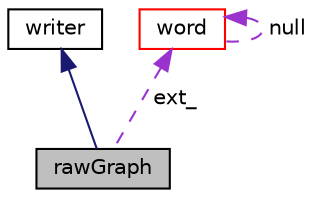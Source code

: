 digraph "rawGraph"
{
  bgcolor="transparent";
  edge [fontname="Helvetica",fontsize="10",labelfontname="Helvetica",labelfontsize="10"];
  node [fontname="Helvetica",fontsize="10",shape=record];
  Node1 [label="rawGraph",height=0.2,width=0.4,color="black", fillcolor="grey75", style="filled", fontcolor="black"];
  Node2 -> Node1 [dir="back",color="midnightblue",fontsize="10",style="solid",fontname="Helvetica"];
  Node2 [label="writer",height=0.2,width=0.4,color="black",URL="$a02993.html",tooltip="Abstract base class for a graph writer. "];
  Node3 -> Node1 [dir="back",color="darkorchid3",fontsize="10",style="dashed",label=" ext_" ,fontname="Helvetica"];
  Node3 [label="word",height=0.2,width=0.4,color="red",URL="$a02985.html",tooltip="A class for handling words, derived from string. "];
  Node3 -> Node3 [dir="back",color="darkorchid3",fontsize="10",style="dashed",label=" null" ,fontname="Helvetica"];
}
